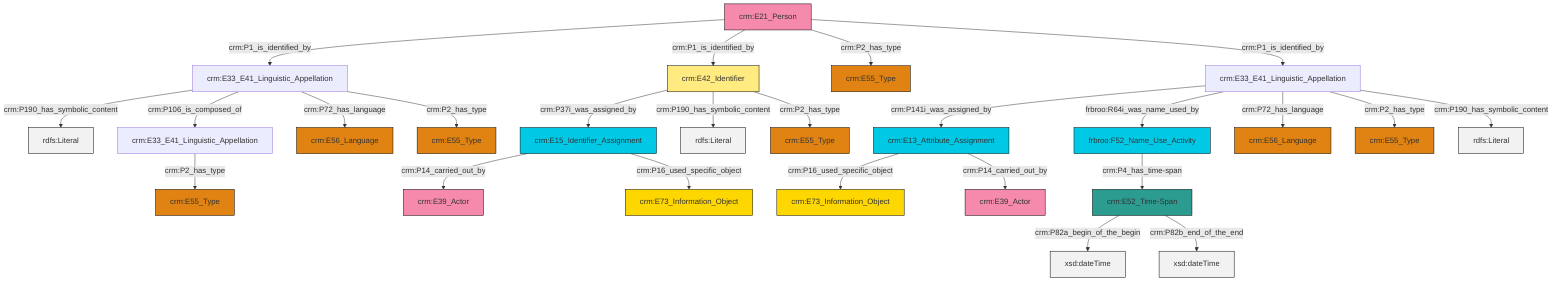 graph TD
classDef Literal fill:#f2f2f2,stroke:#000000;
classDef CRM_Entity fill:#FFFFFF,stroke:#000000;
classDef Temporal_Entity fill:#00C9E6, stroke:#000000;
classDef Type fill:#E18312, stroke:#000000;
classDef Time-Span fill:#2C9C91, stroke:#000000;
classDef Appellation fill:#FFEB7F, stroke:#000000;
classDef Place fill:#008836, stroke:#000000;
classDef Persistent_Item fill:#B266B2, stroke:#000000;
classDef Conceptual_Object fill:#FFD700, stroke:#000000;
classDef Physical_Thing fill:#D2B48C, stroke:#000000;
classDef Actor fill:#f58aad, stroke:#000000;
classDef PC_Classes fill:#4ce600, stroke:#000000;
classDef Multi fill:#cccccc,stroke:#000000;

0["crm:E42_Identifier"]:::Appellation -->|crm:P37i_was_assigned_by| 1["crm:E15_Identifier_Assignment"]:::Temporal_Entity
6["crm:E33_E41_Linguistic_Appellation"]:::Default -->|crm:P2_has_type| 7["crm:E55_Type"]:::Type
9["crm:E52_Time-Span"]:::Time-Span -->|crm:P82a_begin_of_the_begin| 10[xsd:dateTime]:::Literal
11["crm:E33_E41_Linguistic_Appellation"]:::Default -->|crm:P141i_was_assigned_by| 12["crm:E13_Attribute_Assignment"]:::Temporal_Entity
11["crm:E33_E41_Linguistic_Appellation"]:::Default -->|frbroo:R64i_was_name_used_by| 17["frbroo:F52_Name_Use_Activity"]:::Temporal_Entity
12["crm:E13_Attribute_Assignment"]:::Temporal_Entity -->|crm:P16_used_specific_object| 20["crm:E73_Information_Object"]:::Conceptual_Object
11["crm:E33_E41_Linguistic_Appellation"]:::Default -->|crm:P72_has_language| 21["crm:E56_Language"]:::Type
22["crm:E21_Person"]:::Actor -->|crm:P1_is_identified_by| 14["crm:E33_E41_Linguistic_Appellation"]:::Default
0["crm:E42_Identifier"]:::Appellation -->|crm:P190_has_symbolic_content| 23[rdfs:Literal]:::Literal
17["frbroo:F52_Name_Use_Activity"]:::Temporal_Entity -->|crm:P4_has_time-span| 9["crm:E52_Time-Span"]:::Time-Span
0["crm:E42_Identifier"]:::Appellation -->|crm:P2_has_type| 24["crm:E55_Type"]:::Type
22["crm:E21_Person"]:::Actor -->|crm:P1_is_identified_by| 0["crm:E42_Identifier"]:::Appellation
9["crm:E52_Time-Span"]:::Time-Span -->|crm:P82b_end_of_the_end| 29[xsd:dateTime]:::Literal
14["crm:E33_E41_Linguistic_Appellation"]:::Default -->|crm:P190_has_symbolic_content| 31[rdfs:Literal]:::Literal
22["crm:E21_Person"]:::Actor -->|crm:P2_has_type| 32["crm:E55_Type"]:::Type
14["crm:E33_E41_Linguistic_Appellation"]:::Default -->|crm:P106_is_composed_of| 6["crm:E33_E41_Linguistic_Appellation"]:::Default
11["crm:E33_E41_Linguistic_Appellation"]:::Default -->|crm:P2_has_type| 33["crm:E55_Type"]:::Type
1["crm:E15_Identifier_Assignment"]:::Temporal_Entity -->|crm:P14_carried_out_by| 36["crm:E39_Actor"]:::Actor
22["crm:E21_Person"]:::Actor -->|crm:P1_is_identified_by| 11["crm:E33_E41_Linguistic_Appellation"]:::Default
11["crm:E33_E41_Linguistic_Appellation"]:::Default -->|crm:P190_has_symbolic_content| 41[rdfs:Literal]:::Literal
14["crm:E33_E41_Linguistic_Appellation"]:::Default -->|crm:P72_has_language| 18["crm:E56_Language"]:::Type
12["crm:E13_Attribute_Assignment"]:::Temporal_Entity -->|crm:P14_carried_out_by| 38["crm:E39_Actor"]:::Actor
14["crm:E33_E41_Linguistic_Appellation"]:::Default -->|crm:P2_has_type| 2["crm:E55_Type"]:::Type
1["crm:E15_Identifier_Assignment"]:::Temporal_Entity -->|crm:P16_used_specific_object| 4["crm:E73_Information_Object"]:::Conceptual_Object